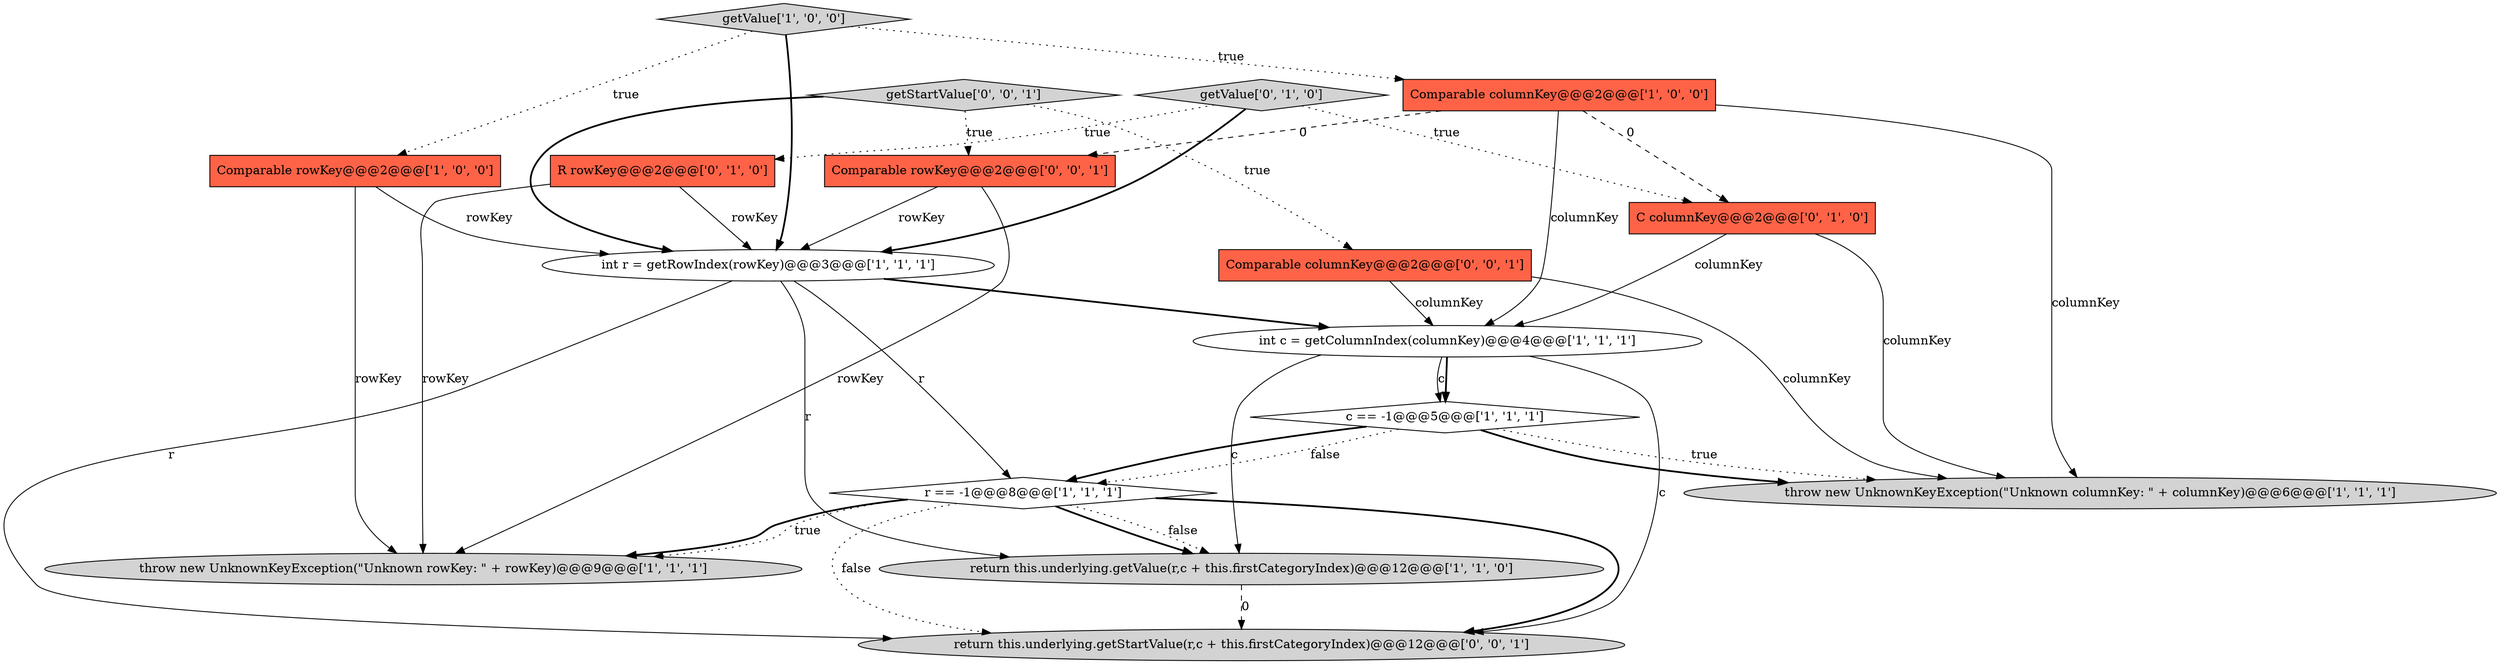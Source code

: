 digraph {
2 [style = filled, label = "int c = getColumnIndex(columnKey)@@@4@@@['1', '1', '1']", fillcolor = white, shape = ellipse image = "AAA0AAABBB1BBB"];
7 [style = filled, label = "r == -1@@@8@@@['1', '1', '1']", fillcolor = white, shape = diamond image = "AAA0AAABBB1BBB"];
12 [style = filled, label = "C columnKey@@@2@@@['0', '1', '0']", fillcolor = tomato, shape = box image = "AAA1AAABBB2BBB"];
16 [style = filled, label = "Comparable rowKey@@@2@@@['0', '0', '1']", fillcolor = tomato, shape = box image = "AAA0AAABBB3BBB"];
6 [style = filled, label = "Comparable rowKey@@@2@@@['1', '0', '0']", fillcolor = tomato, shape = box image = "AAA0AAABBB1BBB"];
11 [style = filled, label = "getValue['0', '1', '0']", fillcolor = lightgray, shape = diamond image = "AAA0AAABBB2BBB"];
1 [style = filled, label = "throw new UnknownKeyException(\"Unknown rowKey: \" + rowKey)@@@9@@@['1', '1', '1']", fillcolor = lightgray, shape = ellipse image = "AAA0AAABBB1BBB"];
10 [style = filled, label = "R rowKey@@@2@@@['0', '1', '0']", fillcolor = tomato, shape = box image = "AAA0AAABBB2BBB"];
8 [style = filled, label = "Comparable columnKey@@@2@@@['1', '0', '0']", fillcolor = tomato, shape = box image = "AAA1AAABBB1BBB"];
13 [style = filled, label = "return this.underlying.getStartValue(r,c + this.firstCategoryIndex)@@@12@@@['0', '0', '1']", fillcolor = lightgray, shape = ellipse image = "AAA0AAABBB3BBB"];
14 [style = filled, label = "Comparable columnKey@@@2@@@['0', '0', '1']", fillcolor = tomato, shape = box image = "AAA0AAABBB3BBB"];
0 [style = filled, label = "int r = getRowIndex(rowKey)@@@3@@@['1', '1', '1']", fillcolor = white, shape = ellipse image = "AAA0AAABBB1BBB"];
15 [style = filled, label = "getStartValue['0', '0', '1']", fillcolor = lightgray, shape = diamond image = "AAA0AAABBB3BBB"];
4 [style = filled, label = "throw new UnknownKeyException(\"Unknown columnKey: \" + columnKey)@@@6@@@['1', '1', '1']", fillcolor = lightgray, shape = ellipse image = "AAA0AAABBB1BBB"];
5 [style = filled, label = "return this.underlying.getValue(r,c + this.firstCategoryIndex)@@@12@@@['1', '1', '0']", fillcolor = lightgray, shape = ellipse image = "AAA0AAABBB1BBB"];
9 [style = filled, label = "getValue['1', '0', '0']", fillcolor = lightgray, shape = diamond image = "AAA0AAABBB1BBB"];
3 [style = filled, label = "c == -1@@@5@@@['1', '1', '1']", fillcolor = white, shape = diamond image = "AAA0AAABBB1BBB"];
0->7 [style = solid, label="r"];
16->0 [style = solid, label="rowKey"];
7->13 [style = bold, label=""];
5->13 [style = dashed, label="0"];
8->16 [style = dashed, label="0"];
7->1 [style = bold, label=""];
9->0 [style = bold, label=""];
14->4 [style = solid, label="columnKey"];
0->13 [style = solid, label="r"];
11->10 [style = dotted, label="true"];
2->3 [style = bold, label=""];
12->2 [style = solid, label="columnKey"];
0->5 [style = solid, label="r"];
0->2 [style = bold, label=""];
11->12 [style = dotted, label="true"];
6->1 [style = solid, label="rowKey"];
3->4 [style = dotted, label="true"];
3->7 [style = dotted, label="false"];
8->12 [style = dashed, label="0"];
8->2 [style = solid, label="columnKey"];
16->1 [style = solid, label="rowKey"];
14->2 [style = solid, label="columnKey"];
2->13 [style = solid, label="c"];
10->0 [style = solid, label="rowKey"];
15->16 [style = dotted, label="true"];
15->14 [style = dotted, label="true"];
9->6 [style = dotted, label="true"];
3->4 [style = bold, label=""];
9->8 [style = dotted, label="true"];
7->5 [style = bold, label=""];
11->0 [style = bold, label=""];
2->3 [style = solid, label="c"];
3->7 [style = bold, label=""];
12->4 [style = solid, label="columnKey"];
15->0 [style = bold, label=""];
8->4 [style = solid, label="columnKey"];
10->1 [style = solid, label="rowKey"];
7->13 [style = dotted, label="false"];
6->0 [style = solid, label="rowKey"];
7->5 [style = dotted, label="false"];
7->1 [style = dotted, label="true"];
2->5 [style = solid, label="c"];
}
